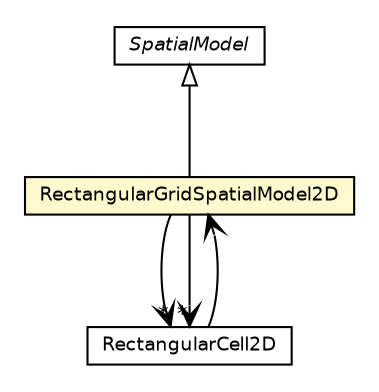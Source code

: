#!/usr/local/bin/dot
#
# Class diagram 
# Generated by UMLGraph version 5.4 (http://www.umlgraph.org/)
#

digraph G {
	edge [fontname="Helvetica",fontsize=10,labelfontname="Helvetica",labelfontsize=10];
	node [fontname="Helvetica",fontsize=10,shape=plaintext];
	nodesep=0.25;
	ranksep=0.5;
	// jsl.modeling.elements.spatial.SpatialModel
	c154782 [label=<<table title="jsl.modeling.elements.spatial.SpatialModel" border="0" cellborder="1" cellspacing="0" cellpadding="2" port="p" href="./SpatialModel.html">
		<tr><td><table border="0" cellspacing="0" cellpadding="1">
<tr><td align="center" balign="center"><font face="Helvetica-Oblique"> SpatialModel </font></td></tr>
		</table></td></tr>
		</table>>, URL="./SpatialModel.html", fontname="Helvetica", fontcolor="black", fontsize=9.0];
	// jsl.modeling.elements.spatial.RectangularGridSpatialModel2D
	c154786 [label=<<table title="jsl.modeling.elements.spatial.RectangularGridSpatialModel2D" border="0" cellborder="1" cellspacing="0" cellpadding="2" port="p" bgcolor="lemonChiffon" href="./RectangularGridSpatialModel2D.html">
		<tr><td><table border="0" cellspacing="0" cellpadding="1">
<tr><td align="center" balign="center"> RectangularGridSpatialModel2D </td></tr>
		</table></td></tr>
		</table>>, URL="./RectangularGridSpatialModel2D.html", fontname="Helvetica", fontcolor="black", fontsize=9.0];
	// jsl.modeling.elements.spatial.RectangularGridSpatialModel2D.RectangularCell2D
	c154787 [label=<<table title="jsl.modeling.elements.spatial.RectangularGridSpatialModel2D.RectangularCell2D" border="0" cellborder="1" cellspacing="0" cellpadding="2" port="p" href="./RectangularGridSpatialModel2D.RectangularCell2D.html">
		<tr><td><table border="0" cellspacing="0" cellpadding="1">
<tr><td align="center" balign="center"> RectangularCell2D </td></tr>
		</table></td></tr>
		</table>>, URL="./RectangularGridSpatialModel2D.RectangularCell2D.html", fontname="Helvetica", fontcolor="black", fontsize=9.0];
	//jsl.modeling.elements.spatial.RectangularGridSpatialModel2D extends jsl.modeling.elements.spatial.SpatialModel
	c154782:p -> c154786:p [dir=back,arrowtail=empty];
	// jsl.modeling.elements.spatial.RectangularGridSpatialModel2D NAVASSOC jsl.modeling.elements.spatial.RectangularGridSpatialModel2D.RectangularCell2D
	c154786:p -> c154787:p [taillabel="", label="", headlabel="*", fontname="Helvetica", fontcolor="black", fontsize=10.0, color="black", arrowhead=open];
	// jsl.modeling.elements.spatial.RectangularGridSpatialModel2D NAVASSOC jsl.modeling.elements.spatial.RectangularGridSpatialModel2D.RectangularCell2D
	c154786:p -> c154787:p [taillabel="", label="", headlabel="*", fontname="Helvetica", fontcolor="black", fontsize=10.0, color="black", arrowhead=open];
	// jsl.modeling.elements.spatial.RectangularGridSpatialModel2D.RectangularCell2D NAVASSOC jsl.modeling.elements.spatial.RectangularGridSpatialModel2D
	c154787:p -> c154786:p [taillabel="", label="", headlabel="", fontname="Helvetica", fontcolor="black", fontsize=10.0, color="black", arrowhead=open];
}

